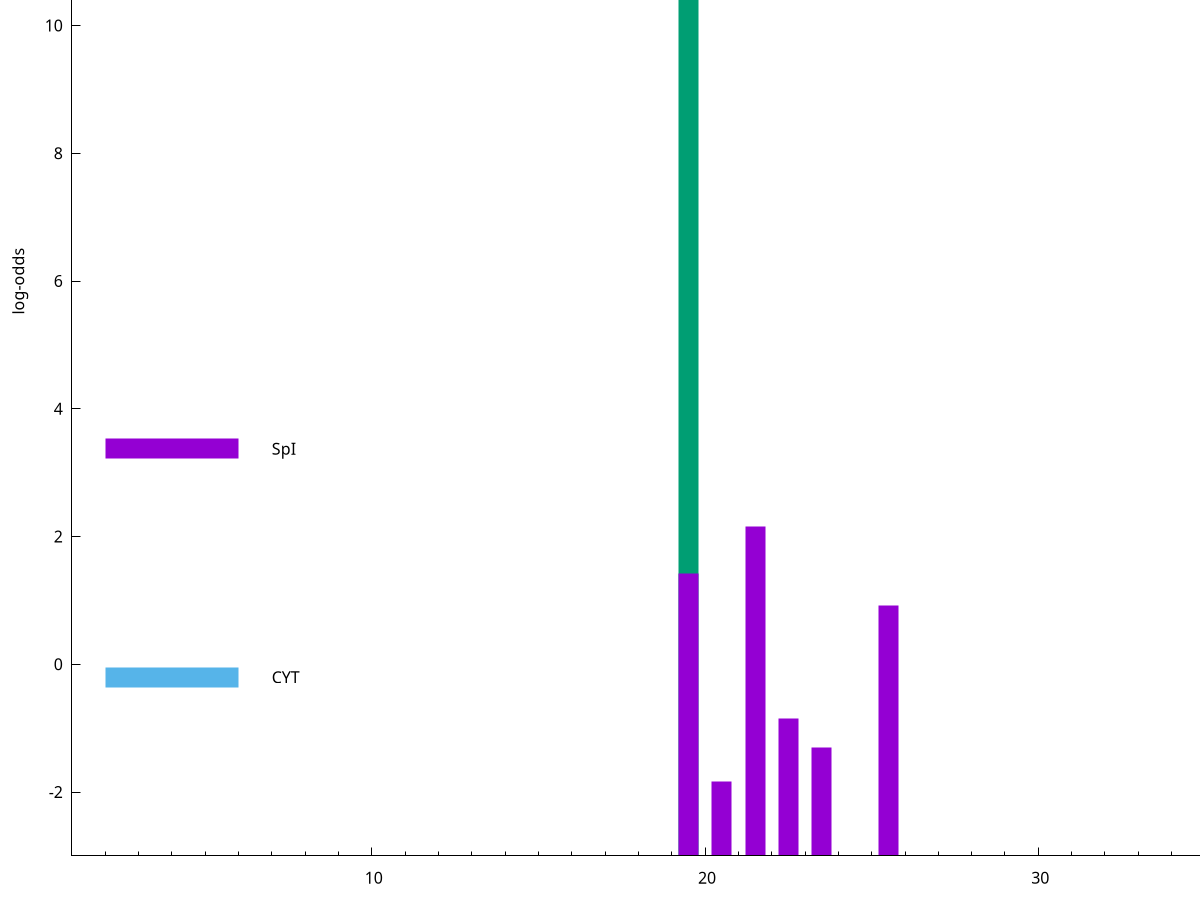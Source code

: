 set title "LipoP predictions for SRR4017849.gff"
set size 2., 1.4
set xrange [1:70] 
set mxtics 10
set yrange [-3:15]
set y2range [0:18]
set ylabel "log-odds"
set term postscript eps color solid "Helvetica" 30
set output "SRR4017849.gff123.eps"
set arrow from 2,12.2468 to 6,12.2468 nohead lt 2 lw 20
set label "SpII" at 7,12.2468
set arrow from 2,3.3756 to 6,3.3756 nohead lt 1 lw 20
set label "SpI" at 7,3.3756
set arrow from 2,-0.200913 to 6,-0.200913 nohead lt 3 lw 20
set label "CYT" at 7,-0.200913
set arrow from 2,12.2468 to 6,12.2468 nohead lt 2 lw 20
set label "SpII" at 7,12.2468
# NOTE: The scores below are the log-odds scores with the threshold
# NOTE: subtracted (a hack to make gnuplot make the histogram all
# NOTE: look nice).
plot "-" axes x1y2 title "" with impulses lt 2 lw 20, "-" axes x1y2 title "" with impulses lt 1 lw 20
19.500000 15.246800
e
21.500000 5.163750
19.500000 4.428170
25.500000 3.924200
22.500000 2.146508
23.500000 1.697280
20.500000 1.170780
e
exit
